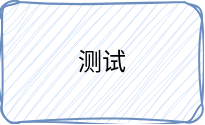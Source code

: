 <mxfile version="21.6.6" type="github">
  <diagram name="第 1 页" id="hvuWWjI2QTMA2FZdCcS5">
    <mxGraphModel dx="1434" dy="798" grid="1" gridSize="10" guides="1" tooltips="1" connect="1" arrows="1" fold="1" page="1" pageScale="1" pageWidth="827" pageHeight="1169" math="0" shadow="0">
      <root>
        <mxCell id="0" />
        <mxCell id="1" parent="0" />
        <mxCell id="LdS1IOMes11C031if3sm-4" value="测试" style="rounded=1;whiteSpace=wrap;html=1;sketch=1;curveFitting=1;jiggle=2;glass=0;shadow=0;fillColor=#dae8fc;strokeColor=#6c8ebf;" parent="1" vertex="1">
          <mxGeometry x="50" y="90" width="100" height="60" as="geometry" />
        </mxCell>
      </root>
    </mxGraphModel>
  </diagram>
</mxfile>
